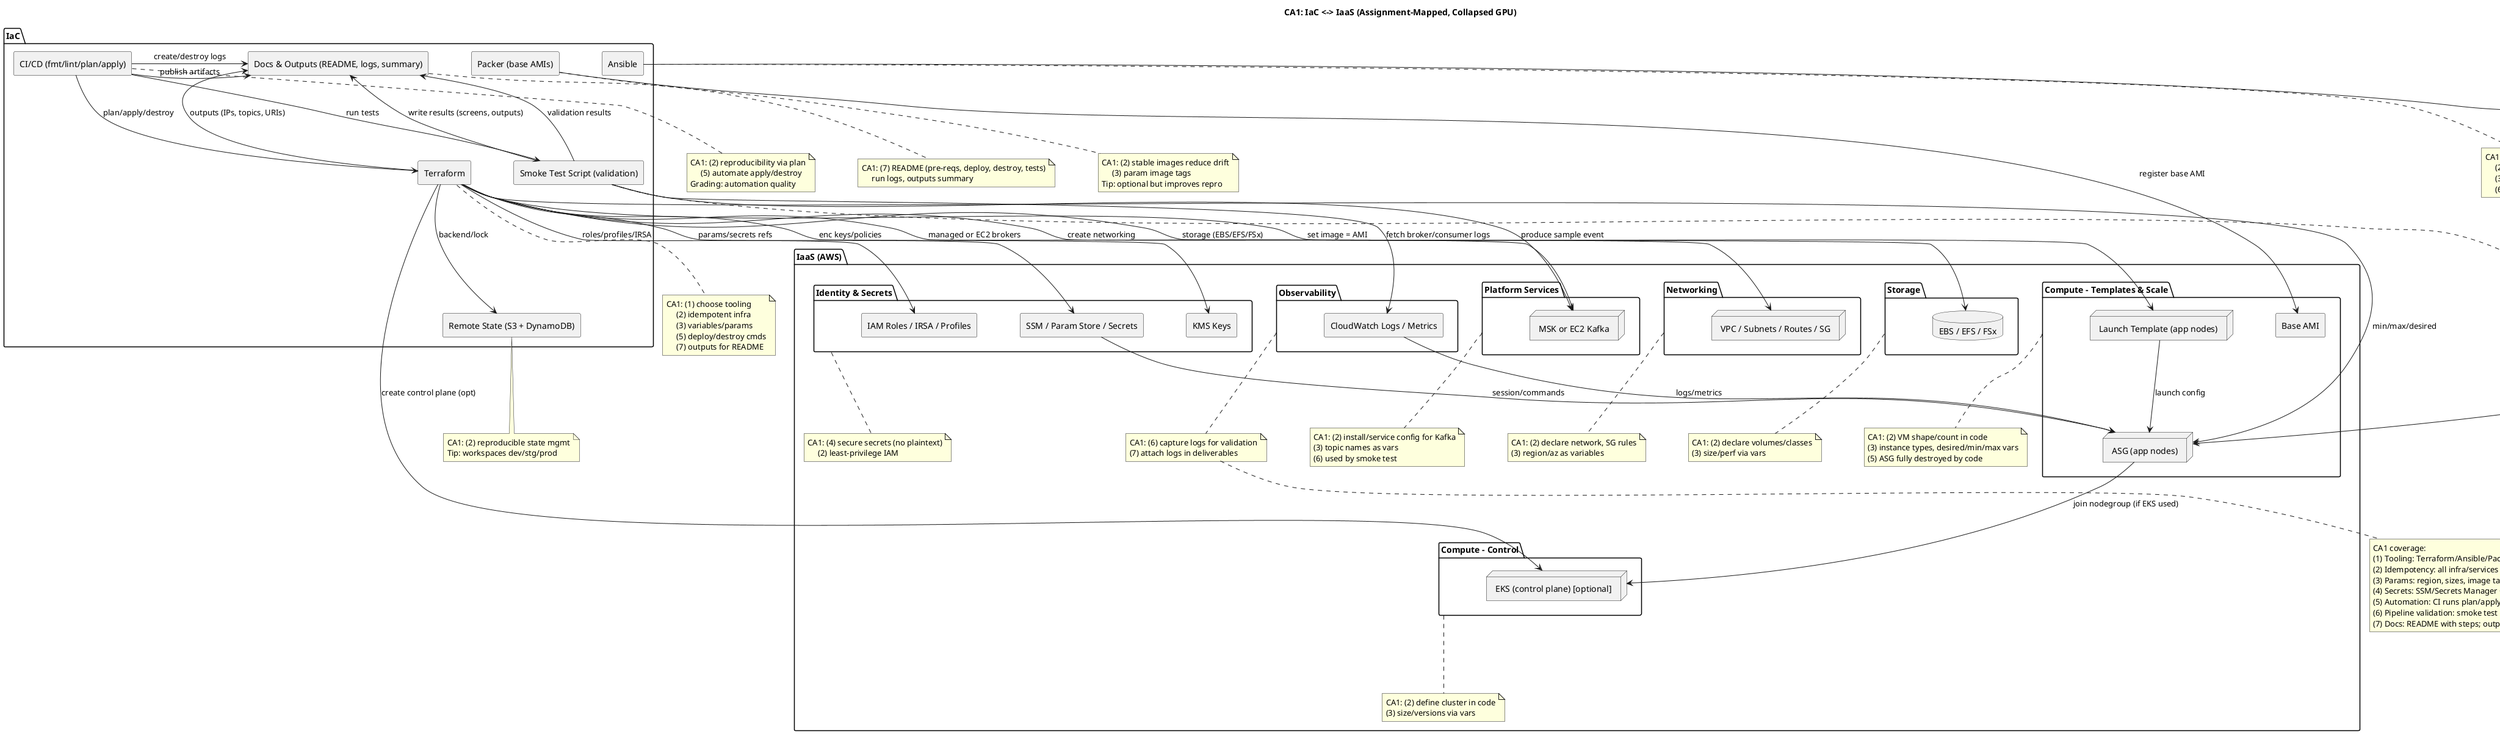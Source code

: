 @startuml
title CA1: IaC <-> IaaS (Assignment-Mapped, Collapsed GPU)

skinparam shadowing false
skinparam componentStyle rectangle
skinparam defaultTextAlignment left
skinparam nodesep 70
skinparam ranksep 100

' ===================== IaC Layer =====================
package "IaC" as IAC {
  component TF   as "Terraform"
  component ANS  as "Ansible"
  component PKR  as "Packer (base AMIs)"
  component CI   as "CI/CD (fmt/lint/plan/apply)"
  component RS   as "Remote State (S3 + DynamoDB)"
  component VAL  as "Smoke Test Script (validation)"
  component DOCS as "Docs & Outputs (README, logs, summary)"
}

note bottom of TF
CA1: (1) choose tooling
     (2) idempotent infra
     (3) variables/params
     (5) deploy/destroy cmds
     (7) outputs for README
end note

note bottom of ANS
CA1: (1) tooling
     (2) idempotent pkg/service install
     (3) templated vars
     (6) pipeline wiring support
end note

note bottom of PKR
CA1: (2) stable images reduce drift
     (3) param image tags
Tip: optional but improves repro
end note

note bottom of CI
CA1: (2) reproducibility via plan
     (5) automate apply/destroy
Grading: automation quality
end note

note bottom of RS
CA1: (2) reproducible state mgmt
Tip: workspaces dev/stg/prod
end note

note bottom of VAL
CA1: (6) run producer->kafka->processor->db
     collect logs/screens
end note

note bottom of DOCS
CA1: (7) README (pre-reqs, deploy, destroy, tests)
     run logs, outputs summary
end note

CI --> TF : plan/apply/destroy
TF --> RS : backend/lock
CI --> VAL : run tests
DOCS <- CI : publish artifacts

' ===================== IaaS Layer (stacked) =====================
package "IaaS (AWS)" as IAAS {

  package "Networking" as NET {
    node VPC  as "VPC / Subnets / Routes / SG"
  }
  note bottom of NET
CA1: (2) declare network, SG rules
(3) region/az as variables
end note

  package "Compute - Control" as CTRL {
    node EKS  as "EKS (control plane) [optional]"
  }
  note bottom of CTRL
CA1: (2) define cluster in code
(3) size/versions via vars
end note

  package "Compute - Templates & Scale" as CMP {
    component AMI as "Base AMI"
    node   LTA  as "Launch Template (app nodes)"
    node   ASGA as "ASG (app nodes)"
  }
  note bottom of CMP
CA1: (2) VM shape/count in code
(3) instance types, desired/min/max vars
(5) ASG fully destroyed by code
end note

  package "Platform Services" as PLAT {
    node   MSK  as "MSK or EC2 Kafka"
  }
  note bottom of PLAT
CA1: (2) install/service config for Kafka
(3) topic names as vars
(6) used by smoke test
end note

  package "Storage" as STOR {
    database ST  as "EBS / EFS / FSx"
  }
  note bottom of STOR
CA1: (2) declare volumes/classes
(3) size/perf via vars
end note

  package "Identity & Secrets" as IDSEC {
    component IAM as "IAM Roles / IRSA / Profiles"
    component SSM as "SSM / Param Store / Secrets"
    component KMS as "KMS Keys"
  }
  note bottom of IDSEC
CA1: (4) secure secrets (no plaintext)
     (2) least-privilege IAM
end note

  package "Observability" as OBS {
    component CW   as "CloudWatch Logs / Metrics"
  }
  note bottom of OBS
CA1: (6) capture logs for validation
(7) attach logs in deliverables
end note
}

' ===================== Provisioning Flows =====================
TF --> VPC  : create networking
TF --> EKS  : create control plane (opt)
TF --> ST   : storage (EBS/EFS/FSx)
TF --> IAM  : roles/profiles/IRSA
TF --> SSM  : params/secrets refs
TF --> KMS  : enc keys/policies
TF --> MSK  : managed or EC2 brokers

PKR --> AMI : register base AMI
TF --> LTA  : set image = AMI
LTA --> ASGA : launch config
TF --> ASGA : min/max/desired

' ===================== Runtime / Wiring =====================
ASGA --> EKS : join nodegroup (if EKS used)
ANS  --> ASGA : converge services
SSM  --> ASGA : session/commands
CW   --> ASGA : logs/metrics

' ===================== Validation Path (CA1-6) =====================
VAL --> MSK  : produce sample event
VAL --> CW   : fetch broker/consumer logs
VAL --> DOCS : write results (screens, outputs)

' ===================== Docs & Deliverables (CA1-7) =====================
DOCS <- TF : outputs (IPs, topics, URIs)
DOCS <- VAL : validation results
DOCS <- CI  : create/destroy logs

' ===================== Notes: Mapping Summary =====================
note bottom
CA1 coverage:
(1) Tooling: Terraform/Ansible/Packer selected
(2) Idempotency: all infra/services defined in code; reruns stable
(3) Params: region, sizes, image tags, topic names, creds via vars
(4) Secrets: SSM/Secrets Manager + KMS; no plaintext in repo
(5) Automation: CI runs plan/apply/destroy; single-command UX
(6) Pipeline validation: smoke test produces, consumes, persists; logs captured
(7) Docs: README with steps; outputs summary and run logs included
end note

@enduml

